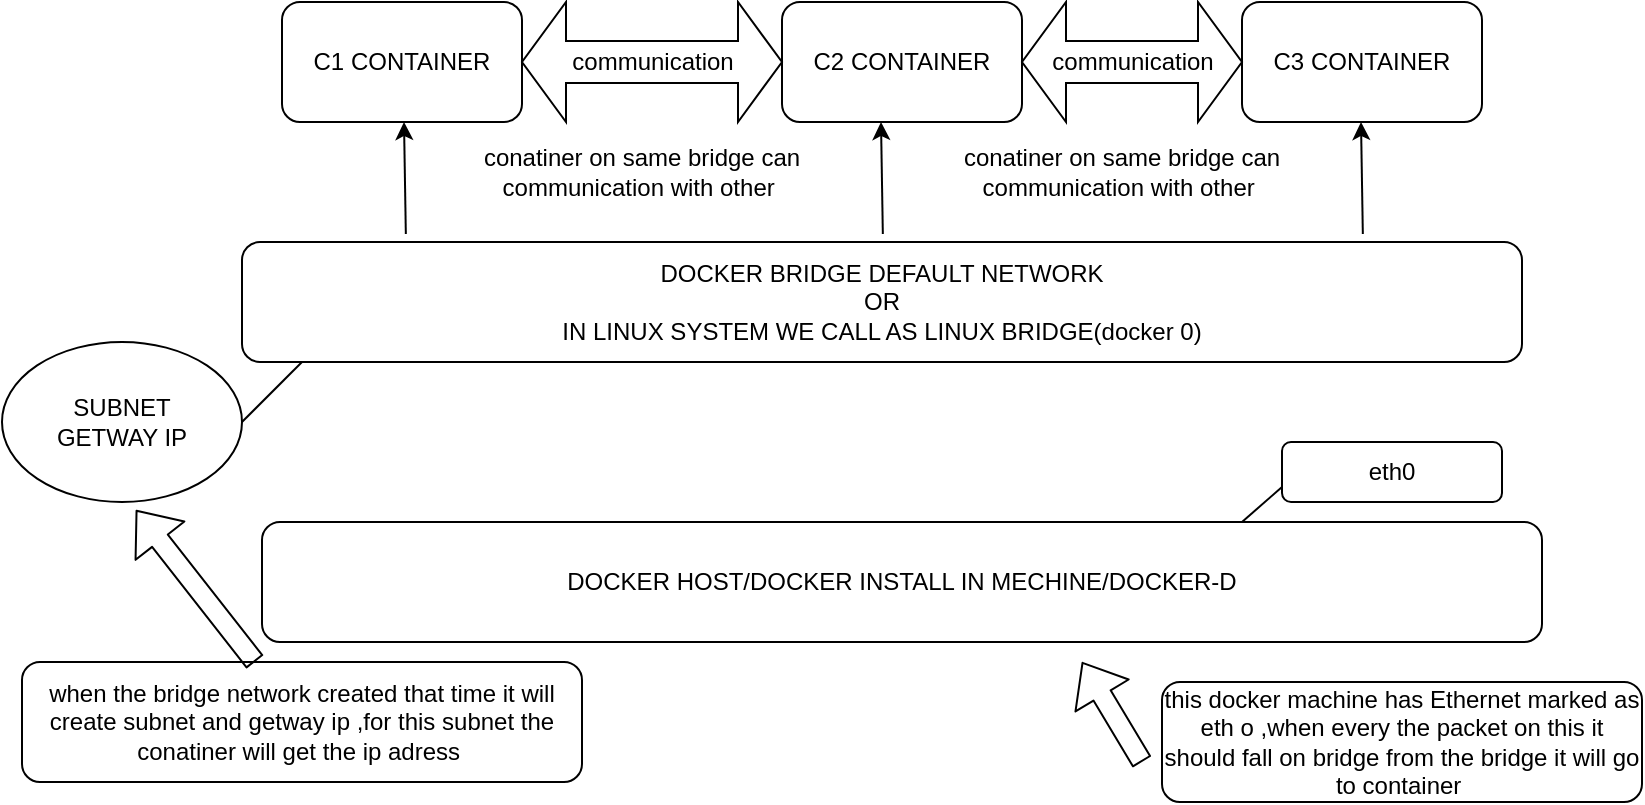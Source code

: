 <mxfile version="14.8.0" type="github">
  <diagram id="K-tn9Yd1LHVPywu1zEuw" name="Page-1">
    <mxGraphModel dx="1108" dy="482" grid="1" gridSize="10" guides="1" tooltips="1" connect="1" arrows="1" fold="1" page="1" pageScale="1" pageWidth="850" pageHeight="1100" math="0" shadow="0">
      <root>
        <mxCell id="0" />
        <mxCell id="1" parent="0" />
        <mxCell id="khuDG4WZJWir9Sge9vWs-1" value="DOCKER HOST/DOCKER INSTALL IN MECHINE/DOCKER-D" style="rounded=1;whiteSpace=wrap;html=1;" vertex="1" parent="1">
          <mxGeometry x="130" y="360" width="640" height="60" as="geometry" />
        </mxCell>
        <mxCell id="khuDG4WZJWir9Sge9vWs-2" value="DOCKER BRIDGE DEFAULT NETWORK&lt;br&gt;OR&lt;br&gt;IN LINUX SYSTEM WE CALL AS LINUX BRIDGE(docker 0)" style="rounded=1;whiteSpace=wrap;html=1;" vertex="1" parent="1">
          <mxGeometry x="120" y="220" width="640" height="60" as="geometry" />
        </mxCell>
        <mxCell id="khuDG4WZJWir9Sge9vWs-3" value="C1 CONTAINER" style="rounded=1;whiteSpace=wrap;html=1;" vertex="1" parent="1">
          <mxGeometry x="140" y="100" width="120" height="60" as="geometry" />
        </mxCell>
        <mxCell id="khuDG4WZJWir9Sge9vWs-5" value="C2 CONTAINER" style="rounded=1;whiteSpace=wrap;html=1;" vertex="1" parent="1">
          <mxGeometry x="390" y="100" width="120" height="60" as="geometry" />
        </mxCell>
        <mxCell id="khuDG4WZJWir9Sge9vWs-6" value="C3 CONTAINER" style="rounded=1;whiteSpace=wrap;html=1;" vertex="1" parent="1">
          <mxGeometry x="620" y="100" width="120" height="60" as="geometry" />
        </mxCell>
        <mxCell id="khuDG4WZJWir9Sge9vWs-7" value="" style="endArrow=classic;html=1;exitX=0.128;exitY=-0.067;exitDx=0;exitDy=0;exitPerimeter=0;" edge="1" parent="1" source="khuDG4WZJWir9Sge9vWs-2">
          <mxGeometry width="50" height="50" relative="1" as="geometry">
            <mxPoint x="201" y="210" as="sourcePoint" />
            <mxPoint x="201" y="160" as="targetPoint" />
          </mxGeometry>
        </mxCell>
        <mxCell id="khuDG4WZJWir9Sge9vWs-9" value="" style="endArrow=classic;html=1;exitX=0.128;exitY=-0.067;exitDx=0;exitDy=0;exitPerimeter=0;" edge="1" parent="1">
          <mxGeometry width="50" height="50" relative="1" as="geometry">
            <mxPoint x="440.42" y="215.98" as="sourcePoint" />
            <mxPoint x="439.5" y="160" as="targetPoint" />
          </mxGeometry>
        </mxCell>
        <mxCell id="khuDG4WZJWir9Sge9vWs-10" value="" style="endArrow=classic;html=1;exitX=0.128;exitY=-0.067;exitDx=0;exitDy=0;exitPerimeter=0;" edge="1" parent="1">
          <mxGeometry width="50" height="50" relative="1" as="geometry">
            <mxPoint x="680.42" y="215.98" as="sourcePoint" />
            <mxPoint x="679.5" y="160" as="targetPoint" />
          </mxGeometry>
        </mxCell>
        <mxCell id="khuDG4WZJWir9Sge9vWs-11" value="SUBNET&lt;br&gt;GETWAY IP" style="ellipse;whiteSpace=wrap;html=1;" vertex="1" parent="1">
          <mxGeometry y="270" width="120" height="80" as="geometry" />
        </mxCell>
        <mxCell id="khuDG4WZJWir9Sge9vWs-12" value="" style="endArrow=none;html=1;" edge="1" parent="1">
          <mxGeometry width="50" height="50" relative="1" as="geometry">
            <mxPoint x="120" y="310" as="sourcePoint" />
            <mxPoint x="150" y="280" as="targetPoint" />
          </mxGeometry>
        </mxCell>
        <mxCell id="khuDG4WZJWir9Sge9vWs-13" value="when the bridge network created that time it will create subnet and getway ip ,for this subnet the conatiner will get the ip adress&amp;nbsp;" style="rounded=1;whiteSpace=wrap;html=1;" vertex="1" parent="1">
          <mxGeometry x="10" y="430" width="280" height="60" as="geometry" />
        </mxCell>
        <mxCell id="khuDG4WZJWir9Sge9vWs-14" value="" style="shape=flexArrow;endArrow=classic;html=1;entryX=0.558;entryY=1.05;entryDx=0;entryDy=0;entryPerimeter=0;" edge="1" parent="1" source="khuDG4WZJWir9Sge9vWs-13" target="khuDG4WZJWir9Sge9vWs-11">
          <mxGeometry width="50" height="50" relative="1" as="geometry">
            <mxPoint x="160" y="340" as="sourcePoint" />
            <mxPoint x="50" y="360" as="targetPoint" />
          </mxGeometry>
        </mxCell>
        <mxCell id="khuDG4WZJWir9Sge9vWs-15" value="eth0" style="rounded=1;whiteSpace=wrap;html=1;" vertex="1" parent="1">
          <mxGeometry x="640" y="320" width="110" height="30" as="geometry" />
        </mxCell>
        <mxCell id="khuDG4WZJWir9Sge9vWs-16" value="" style="endArrow=none;html=1;entryX=0;entryY=0.75;entryDx=0;entryDy=0;" edge="1" parent="1" target="khuDG4WZJWir9Sge9vWs-15">
          <mxGeometry width="50" height="50" relative="1" as="geometry">
            <mxPoint x="620" y="360" as="sourcePoint" />
            <mxPoint x="660" y="320" as="targetPoint" />
          </mxGeometry>
        </mxCell>
        <mxCell id="khuDG4WZJWir9Sge9vWs-17" value="this docker machine has Ethernet marked as eth o ,when every the packet on this it should fall on bridge from the bridge it will go to container&amp;nbsp;" style="rounded=1;whiteSpace=wrap;html=1;" vertex="1" parent="1">
          <mxGeometry x="580" y="440" width="240" height="60" as="geometry" />
        </mxCell>
        <mxCell id="khuDG4WZJWir9Sge9vWs-18" value="" style="shape=flexArrow;endArrow=classic;html=1;" edge="1" parent="1">
          <mxGeometry width="50" height="50" relative="1" as="geometry">
            <mxPoint x="570" y="480" as="sourcePoint" />
            <mxPoint x="540" y="430" as="targetPoint" />
          </mxGeometry>
        </mxCell>
        <mxCell id="khuDG4WZJWir9Sge9vWs-19" value="communication" style="html=1;shadow=0;dashed=0;align=center;verticalAlign=middle;shape=mxgraph.arrows2.twoWayArrow;dy=0.65;dx=22;" vertex="1" parent="1">
          <mxGeometry x="260" y="100" width="130" height="60" as="geometry" />
        </mxCell>
        <mxCell id="khuDG4WZJWir9Sge9vWs-20" value="communication" style="html=1;shadow=0;dashed=0;align=center;verticalAlign=middle;shape=mxgraph.arrows2.twoWayArrow;dy=0.65;dx=22;" vertex="1" parent="1">
          <mxGeometry x="510" y="100" width="110" height="60" as="geometry" />
        </mxCell>
        <mxCell id="khuDG4WZJWir9Sge9vWs-21" value="conatiner on same bridge can communication with other&amp;nbsp;" style="text;html=1;strokeColor=none;fillColor=none;align=center;verticalAlign=middle;whiteSpace=wrap;rounded=0;" vertex="1" parent="1">
          <mxGeometry x="210" y="170" width="220" height="30" as="geometry" />
        </mxCell>
        <mxCell id="khuDG4WZJWir9Sge9vWs-22" value="conatiner on same bridge can communication with other&amp;nbsp;" style="text;html=1;strokeColor=none;fillColor=none;align=center;verticalAlign=middle;whiteSpace=wrap;rounded=0;" vertex="1" parent="1">
          <mxGeometry x="450" y="170" width="220" height="30" as="geometry" />
        </mxCell>
      </root>
    </mxGraphModel>
  </diagram>
</mxfile>
